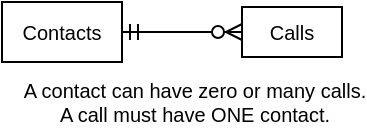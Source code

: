 <mxfile>
    <diagram id="epOL85NFDulAUlpJKbte" name="Page-1">
        <mxGraphModel dx="323" dy="381" grid="1" gridSize="10" guides="1" tooltips="1" connect="1" arrows="1" fold="1" page="1" pageScale="1" pageWidth="1100" pageHeight="850" math="0" shadow="0">
            <root>
                <mxCell id="0"/>
                <mxCell id="1" parent="0"/>
                <mxCell id="2" value="Contacts" style="rounded=0;whiteSpace=wrap;html=1;fontSize=10;" vertex="1" parent="1">
                    <mxGeometry x="160" y="370" width="60" height="30" as="geometry"/>
                </mxCell>
                <mxCell id="3" value="Calls" style="rounded=0;whiteSpace=wrap;html=1;fontSize=10;" vertex="1" parent="1">
                    <mxGeometry x="280" y="372.5" width="50" height="25" as="geometry"/>
                </mxCell>
                <mxCell id="4" value="" style="edgeStyle=entityRelationEdgeStyle;fontSize=40;html=1;endArrow=ERzeroToMany;startArrow=ERmandOne;entryX=0;entryY=0.5;entryDx=0;entryDy=0;exitX=1;exitY=0.5;exitDx=0;exitDy=0;" edge="1" parent="1" source="2" target="3">
                    <mxGeometry width="100" height="100" relative="1" as="geometry">
                        <mxPoint x="480" y="430" as="sourcePoint"/>
                        <mxPoint x="580" y="330" as="targetPoint"/>
                    </mxGeometry>
                </mxCell>
                <mxCell id="5" value="A contact can have zero or many calls.&lt;div&gt;A call must have ONE contact.&lt;/div&gt;" style="edgeLabel;html=1;align=center;verticalAlign=middle;resizable=0;points=[];fontSize=10;" vertex="1" connectable="0" parent="4">
                    <mxGeometry x="-0.315" relative="1" as="geometry">
                        <mxPoint x="15" y="35" as="offset"/>
                    </mxGeometry>
                </mxCell>
            </root>
        </mxGraphModel>
    </diagram>
</mxfile>